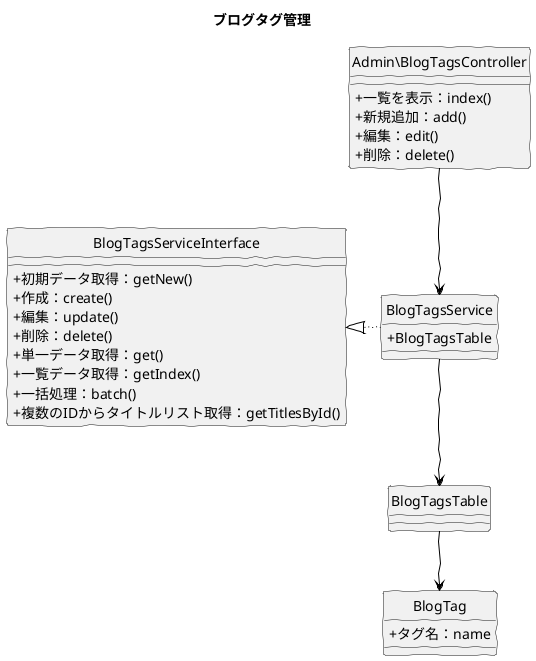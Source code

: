 @startuml
skinparam handwritten true
skinparam backgroundColor white
hide circle
skinparam classAttributeIconSize 0

title ブログタグ管理

class Admin\BlogTagsController {
  + 一覧を表示：index()
  + 新規追加：add()
  + 編集：edit()
  + 削除：delete()
}

class BlogTagsService {
  + BlogTagsTable
}

class BlogTagsServiceInterface {
  + 初期データ取得：getNew()
  + 作成：create()
  + 編集：update()
  + 削除：delete()
  + 単一データ取得：get()
  + 一覧データ取得：getIndex()
  + 一括処理：batch()
  + 複数のIDからタイトルリスト取得：getTitlesById()
}

class BlogTagsTable {
}

class BlogTag {
	+ タグ名：name
}

Admin\BlogTagsController -down[#Black]-> BlogTagsService
BlogTagsService -down[#Black]-> BlogTagsTable
BlogTagsService -left[dotted,#Black]-|> BlogTagsServiceInterface
BlogTagsTable -down[#Black]-> BlogTag

@enduml
